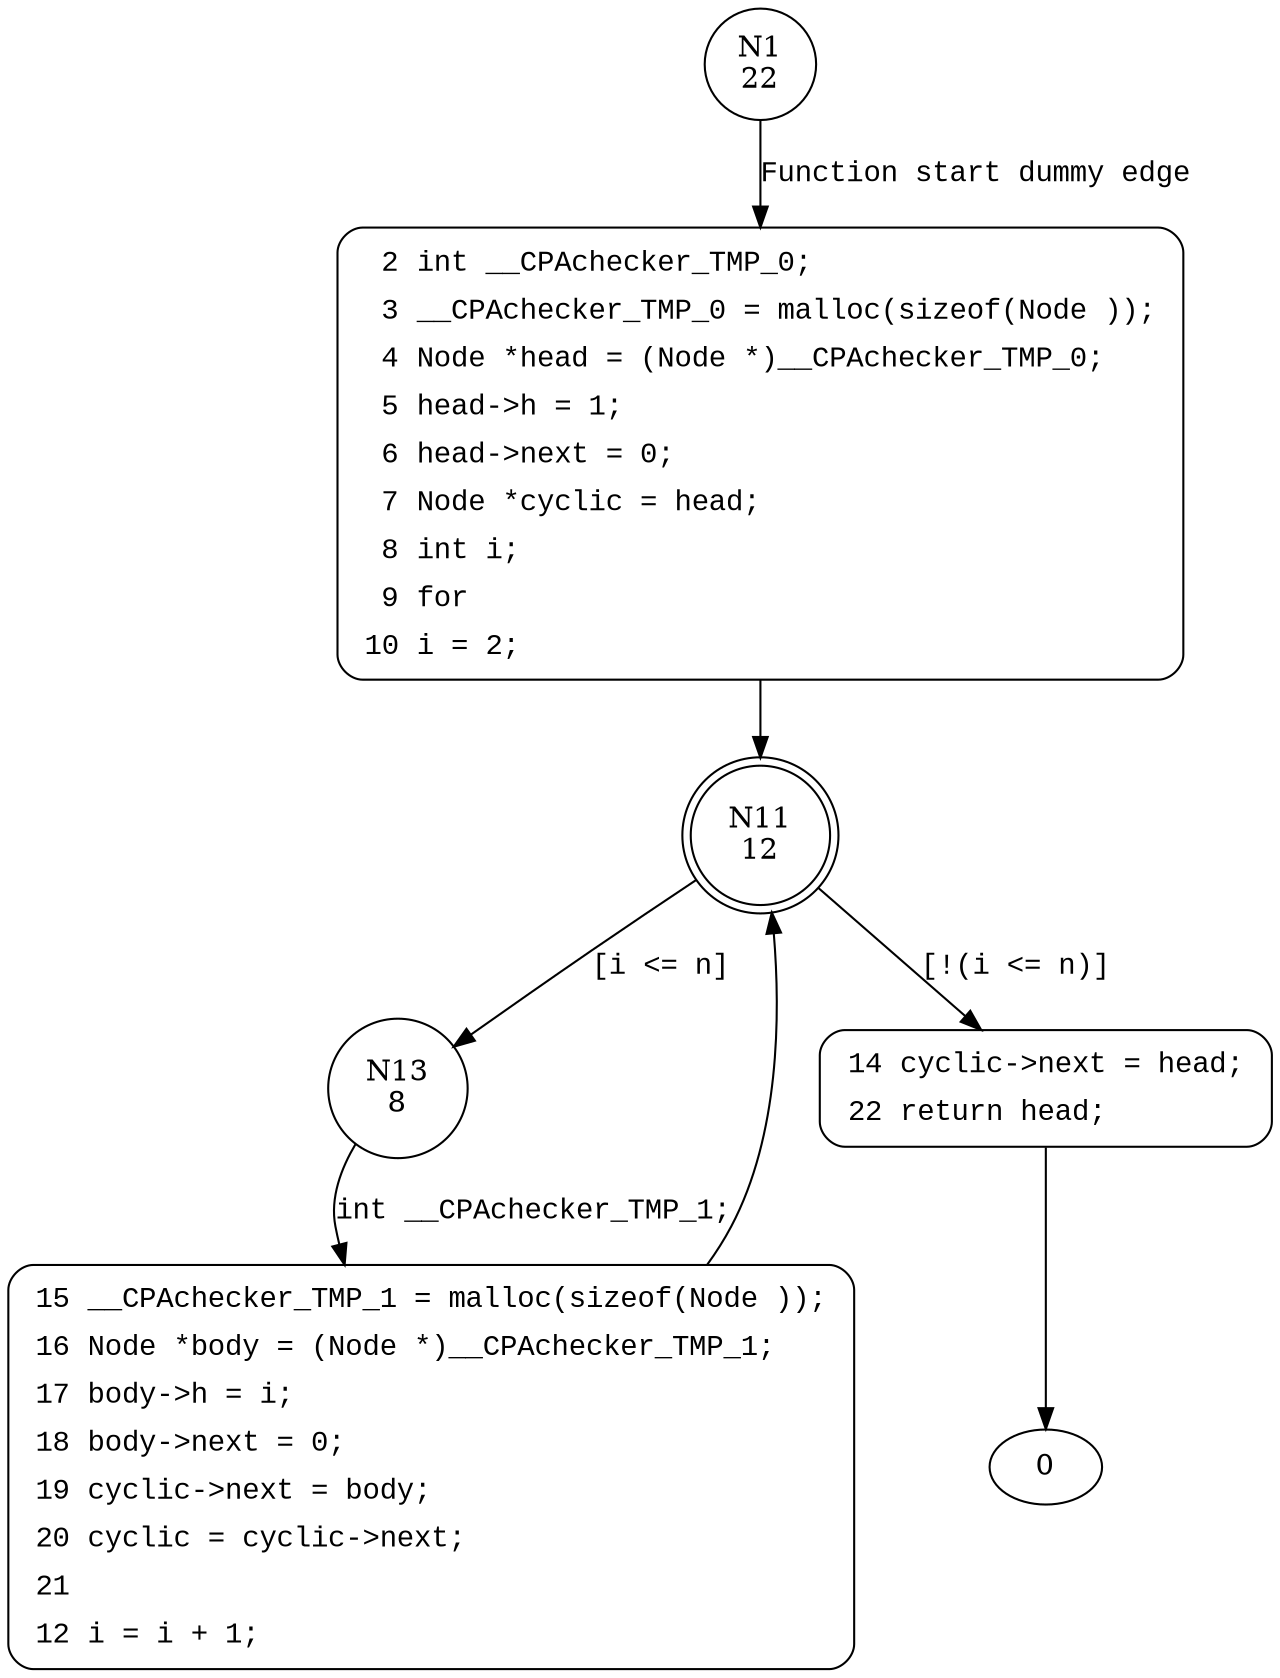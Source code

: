 digraph initLink {
1 [shape="circle" label="N1\n22"]
2 [shape="circle" label="N2\n21"]
11 [shape="doublecircle" label="N11\n12"]
13 [shape="circle" label="N13\n8"]
14 [shape="circle" label="N14\n11"]
15 [shape="circle" label="N15\n7"]
2 [style="filled,bold" penwidth="1" fillcolor="white" fontname="Courier New" shape="Mrecord" label=<<table border="0" cellborder="0" cellpadding="3" bgcolor="white"><tr><td align="right">2</td><td align="left">int __CPAchecker_TMP_0;</td></tr><tr><td align="right">3</td><td align="left">__CPAchecker_TMP_0 = malloc(sizeof(Node ));</td></tr><tr><td align="right">4</td><td align="left">Node *head = (Node *)__CPAchecker_TMP_0;</td></tr><tr><td align="right">5</td><td align="left">head-&gt;h = 1;</td></tr><tr><td align="right">6</td><td align="left">head-&gt;next = 0;</td></tr><tr><td align="right">7</td><td align="left">Node *cyclic = head;</td></tr><tr><td align="right">8</td><td align="left">int i;</td></tr><tr><td align="right">9</td><td align="left">for</td></tr><tr><td align="right">10</td><td align="left">i = 2;</td></tr></table>>]
2 -> 11[label=""]
14 [style="filled,bold" penwidth="1" fillcolor="white" fontname="Courier New" shape="Mrecord" label=<<table border="0" cellborder="0" cellpadding="3" bgcolor="white"><tr><td align="right">14</td><td align="left">cyclic-&gt;next = head;</td></tr><tr><td align="right">22</td><td align="left">return head;</td></tr></table>>]
14 -> 0[label=""]
15 [style="filled,bold" penwidth="1" fillcolor="white" fontname="Courier New" shape="Mrecord" label=<<table border="0" cellborder="0" cellpadding="3" bgcolor="white"><tr><td align="right">15</td><td align="left">__CPAchecker_TMP_1 = malloc(sizeof(Node ));</td></tr><tr><td align="right">16</td><td align="left">Node *body = (Node *)__CPAchecker_TMP_1;</td></tr><tr><td align="right">17</td><td align="left">body-&gt;h = i;</td></tr><tr><td align="right">18</td><td align="left">body-&gt;next = 0;</td></tr><tr><td align="right">19</td><td align="left">cyclic-&gt;next = body;</td></tr><tr><td align="right">20</td><td align="left">cyclic = cyclic-&gt;next;</td></tr><tr><td align="right">21</td><td align="left"></td></tr><tr><td align="right">12</td><td align="left">i = i + 1;</td></tr></table>>]
15 -> 11[label=""]
1 -> 2 [label="Function start dummy edge" fontname="Courier New"]
11 -> 13 [label="[i <= n]" fontname="Courier New"]
11 -> 14 [label="[!(i <= n)]" fontname="Courier New"]
13 -> 15 [label="int __CPAchecker_TMP_1;" fontname="Courier New"]
}